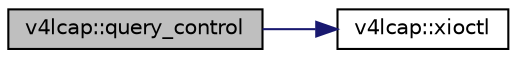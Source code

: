 digraph "v4lcap::query_control"
{
 // INTERACTIVE_SVG=YES
  edge [fontname="Helvetica",fontsize="10",labelfontname="Helvetica",labelfontsize="10"];
  node [fontname="Helvetica",fontsize="10",shape=record];
  rankdir="LR";
  Node325 [label="v4lcap::query_control",height=0.2,width=0.4,color="black", fillcolor="grey75", style="filled", fontcolor="black"];
  Node325 -> Node326 [color="midnightblue",fontsize="10",style="solid"];
  Node326 [label="v4lcap::xioctl",height=0.2,width=0.4,color="black", fillcolor="white", style="filled",URL="$classv4lcap.html#ab5aaa5a8c0df17f5ca57e0b5170232cb"];
}
